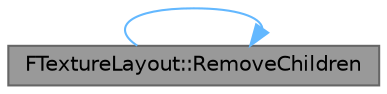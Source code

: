 digraph "FTextureLayout::RemoveChildren"
{
 // INTERACTIVE_SVG=YES
 // LATEX_PDF_SIZE
  bgcolor="transparent";
  edge [fontname=Helvetica,fontsize=10,labelfontname=Helvetica,labelfontsize=10];
  node [fontname=Helvetica,fontsize=10,shape=box,height=0.2,width=0.4];
  rankdir="LR";
  Node1 [id="Node000001",label="FTextureLayout::RemoveChildren",height=0.2,width=0.4,color="gray40", fillcolor="grey60", style="filled", fontcolor="black",tooltip="Recursively removes the children of a given node from the Nodes array and adjusts existing indices to..."];
  Node1 -> Node1 [id="edge1_Node000001_Node000001",color="steelblue1",style="solid",tooltip=" "];
}
